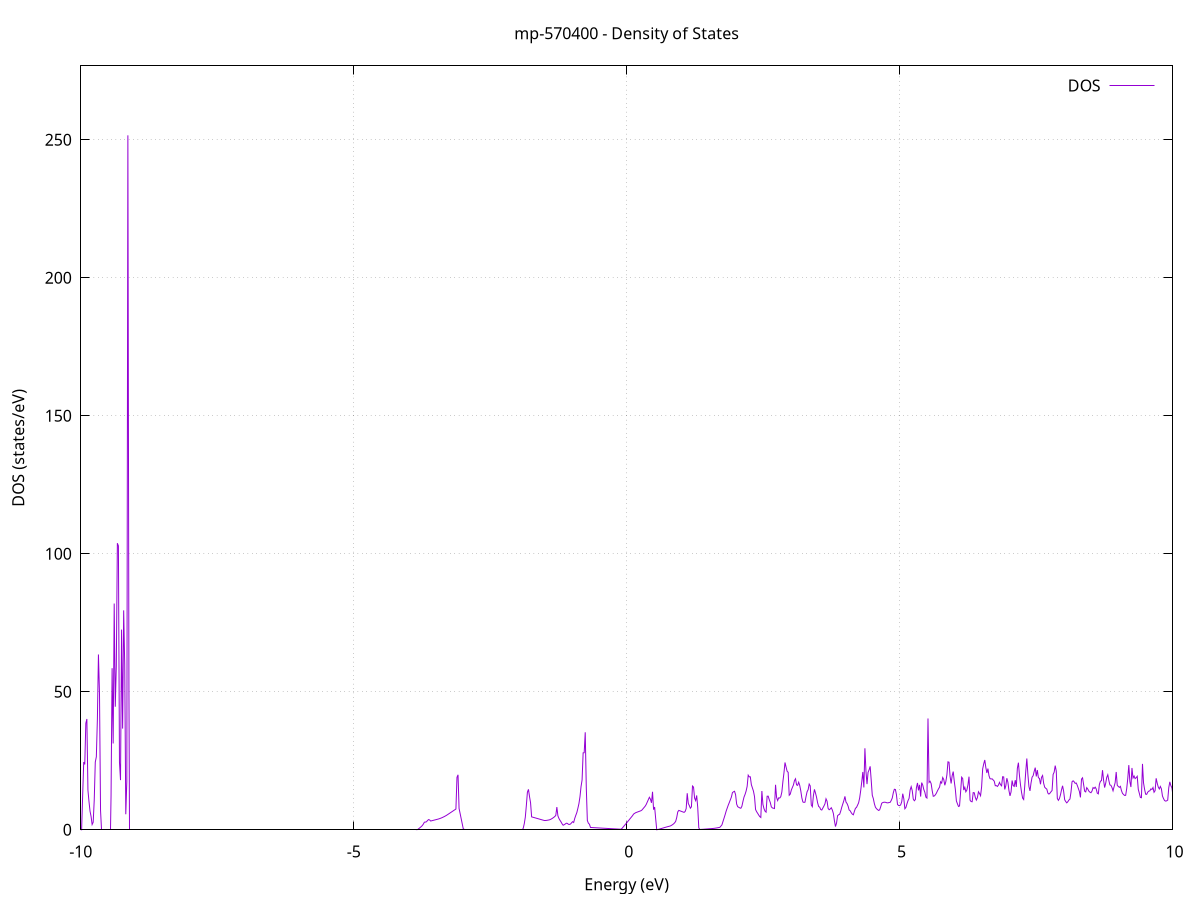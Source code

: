 set title 'mp-570400 - Density of States'
set xlabel 'Energy (eV)'
set ylabel 'DOS (states/eV)'
set grid
set xrange [-10:10]
set yrange [0:276.758]
set xzeroaxis lt -1
set terminal png size 800,600
set output 'mp-570400_dos_gnuplot.png'
plot '-' using 1:2 with lines title 'DOS'
-26.607700 0.000000
-26.588400 0.000000
-26.569100 0.000000
-26.549900 0.000000
-26.530600 0.000000
-26.511300 0.000000
-26.492100 0.000000
-26.472800 0.000000
-26.453600 0.000000
-26.434300 0.000000
-26.415000 0.000000
-26.395800 0.000000
-26.376500 0.000000
-26.357300 0.000000
-26.338000 0.000000
-26.318700 0.000000
-26.299500 0.000000
-26.280200 0.000000
-26.260900 0.000000
-26.241700 0.000000
-26.222400 0.000000
-26.203200 0.000000
-26.183900 0.000000
-26.164600 0.000000
-26.145400 0.000000
-26.126100 0.000000
-26.106900 0.000000
-26.087600 0.000000
-26.068300 0.000000
-26.049100 0.000000
-26.029800 0.000000
-26.010500 0.000000
-25.991300 0.000000
-25.972000 0.000000
-25.952800 0.000000
-25.933500 0.000000
-25.914200 0.000000
-25.895000 0.000000
-25.875700 0.000000
-25.856500 0.000000
-25.837200 0.000000
-25.817900 0.000000
-25.798700 0.000000
-25.779400 0.000000
-25.760100 0.000000
-25.740900 0.000000
-25.721600 0.000000
-25.702400 0.000000
-25.683100 0.000000
-25.663800 0.000000
-25.644600 0.000000
-25.625300 0.000000
-25.606100 0.000000
-25.586800 0.000000
-25.567500 0.000000
-25.548300 0.000000
-25.529000 0.000000
-25.509700 0.000000
-25.490500 0.000000
-25.471200 0.000000
-25.452000 0.000000
-25.432700 0.000000
-25.413400 0.000000
-25.394200 0.000000
-25.374900 0.000000
-25.355700 0.000000
-25.336400 0.000000
-25.317100 0.000000
-25.297900 0.000000
-25.278600 0.000000
-25.259300 0.000000
-25.240100 0.000000
-25.220800 0.000000
-25.201600 0.000000
-25.182300 0.000000
-25.163000 0.000000
-25.143800 0.000000
-25.124500 0.000000
-25.105300 0.000000
-25.086000 0.000000
-25.066700 0.000000
-25.047500 0.000000
-25.028200 0.000000
-25.008900 0.000000
-24.989700 0.000000
-24.970400 0.000000
-24.951200 0.000000
-24.931900 0.000000
-24.912600 0.000000
-24.893400 0.000000
-24.874100 0.000000
-24.854900 307.150800
-24.835600 0.000000
-24.816300 0.000000
-24.797100 0.000000
-24.777800 0.000000
-24.758500 0.000000
-24.739300 0.000000
-24.720000 0.000000
-24.700800 0.000000
-24.681500 0.000000
-24.662200 0.000000
-24.643000 0.000000
-24.623700 0.000000
-24.604400 49.991900
-24.585200 103.785400
-24.565900 0.000000
-24.546700 0.000000
-24.527400 0.000000
-24.508100 0.000000
-24.488900 0.000000
-24.469600 0.000000
-24.450400 0.000000
-24.431100 0.000000
-24.411800 0.000000
-24.392600 0.000000
-24.373300 0.000000
-24.354000 0.000000
-24.334800 0.000000
-24.315500 0.000000
-24.296300 0.000000
-24.277000 0.000000
-24.257700 0.000000
-24.238500 0.000000
-24.219200 0.000000
-24.200000 0.000000
-24.180700 0.000000
-24.161400 116.469100
-24.142200 0.000000
-24.122900 0.000000
-24.103600 0.000000
-24.084400 0.000000
-24.065100 0.000000
-24.045900 0.000000
-24.026600 0.000000
-24.007300 0.000000
-23.988100 0.000000
-23.968800 0.000000
-23.949600 0.000000
-23.930300 0.000000
-23.911000 0.000000
-23.891800 0.000000
-23.872500 929.191800
-23.853200 0.000000
-23.834000 0.000000
-23.814700 0.000000
-23.795500 0.000000
-23.776200 0.000000
-23.756900 0.000000
-23.737700 0.000000
-23.718400 0.000000
-23.699200 0.000000
-23.679900 0.000000
-23.660600 0.000000
-23.641400 0.000000
-23.622100 0.000000
-23.602800 0.000000
-23.583600 0.000000
-23.564300 0.000000
-23.545100 0.000000
-23.525800 0.000000
-23.506500 0.000000
-23.487300 0.000000
-23.468000 0.000000
-23.448800 0.000000
-23.429500 0.000000
-23.410200 0.000000
-23.391000 0.000000
-23.371700 0.000000
-23.352400 0.000000
-23.333200 0.000000
-23.313900 0.000000
-23.294700 0.000000
-23.275400 0.000000
-23.256100 0.000000
-23.236900 0.000000
-23.217600 0.000000
-23.198400 0.000000
-23.179100 0.000000
-23.159800 0.000000
-23.140600 0.000000
-23.121300 0.000000
-23.102000 0.000000
-23.082800 0.000000
-23.063500 0.000000
-23.044300 0.000000
-23.025000 0.000000
-23.005700 0.000000
-22.986500 0.000000
-22.967200 0.000000
-22.948000 0.000000
-22.928700 0.000000
-22.909400 0.000000
-22.890200 0.000000
-22.870900 0.000000
-22.851600 0.000000
-22.832400 0.000000
-22.813100 0.000000
-22.793900 0.000000
-22.774600 0.000000
-22.755300 0.000000
-22.736100 0.000000
-22.716800 0.000000
-22.697600 0.000000
-22.678300 0.000000
-22.659000 0.000000
-22.639800 0.000000
-22.620500 0.000000
-22.601200 0.000000
-22.582000 0.000000
-22.562700 0.000000
-22.543500 0.000000
-22.524200 0.000000
-22.504900 0.000000
-22.485700 0.000000
-22.466400 0.000000
-22.447100 0.000000
-22.427900 0.000000
-22.408600 0.000000
-22.389400 0.000000
-22.370100 0.000000
-22.350800 0.000000
-22.331600 0.000000
-22.312300 0.000000
-22.293100 0.000000
-22.273800 0.000000
-22.254500 0.000000
-22.235300 0.000000
-22.216000 0.000000
-22.196700 0.000000
-22.177500 0.000000
-22.158200 0.000000
-22.139000 0.000000
-22.119700 0.000000
-22.100400 0.000000
-22.081200 0.000000
-22.061900 0.000000
-22.042700 0.000000
-22.023400 0.000000
-22.004100 0.000000
-21.984900 0.000000
-21.965600 0.000000
-21.946300 0.000000
-21.927100 0.000000
-21.907800 0.000000
-21.888600 0.000000
-21.869300 0.000000
-21.850000 0.000000
-21.830800 0.000000
-21.811500 0.000000
-21.792300 0.000000
-21.773000 0.000000
-21.753700 0.000000
-21.734500 0.000000
-21.715200 0.000000
-21.695900 0.000000
-21.676700 0.000000
-21.657400 0.000000
-21.638200 0.000000
-21.618900 0.000000
-21.599600 0.000000
-21.580400 0.000000
-21.561100 0.000000
-21.541900 0.000000
-21.522600 0.000000
-21.503300 0.000000
-21.484100 0.000000
-21.464800 0.000000
-21.445500 0.000000
-21.426300 0.000000
-21.407000 0.000000
-21.387800 0.000000
-21.368500 0.000000
-21.349200 0.000000
-21.330000 0.000000
-21.310700 0.000000
-21.291500 0.000000
-21.272200 0.000000
-21.252900 0.000000
-21.233700 0.000000
-21.214400 0.000000
-21.195100 0.000000
-21.175900 0.000000
-21.156600 0.000000
-21.137400 0.000000
-21.118100 0.000000
-21.098800 0.000000
-21.079600 0.000000
-21.060300 0.000000
-21.041100 0.000000
-21.021800 0.000000
-21.002500 0.000000
-20.983300 0.000000
-20.964000 0.000000
-20.944700 0.000000
-20.925500 0.000000
-20.906200 0.000000
-20.887000 0.000000
-20.867700 0.000000
-20.848400 0.000000
-20.829200 0.000000
-20.809900 0.000000
-20.790700 0.000000
-20.771400 0.000000
-20.752100 0.000000
-20.732900 0.000000
-20.713600 0.000000
-20.694300 0.000000
-20.675100 0.000000
-20.655800 0.000000
-20.636600 0.000000
-20.617300 0.000000
-20.598000 0.000000
-20.578800 0.000000
-20.559500 0.000000
-20.540300 0.000000
-20.521000 0.000000
-20.501700 0.000000
-20.482500 0.000000
-20.463200 0.000000
-20.443900 0.000000
-20.424700 0.000000
-20.405400 0.000000
-20.386200 0.000000
-20.366900 0.000000
-20.347600 0.000000
-20.328400 0.000000
-20.309100 0.000000
-20.289900 0.000000
-20.270600 0.000000
-20.251300 0.000000
-20.232100 0.000000
-20.212800 0.000000
-20.193500 0.000000
-20.174300 0.000000
-20.155000 0.000000
-20.135800 0.000000
-20.116500 0.000000
-20.097200 0.000000
-20.078000 0.000000
-20.058700 0.000000
-20.039400 0.000000
-20.020200 0.000000
-20.000900 0.000000
-19.981700 0.000000
-19.962400 0.000000
-19.943100 0.000000
-19.923900 0.000000
-19.904600 0.000000
-19.885400 0.000000
-19.866100 0.000000
-19.846800 0.000000
-19.827600 0.000000
-19.808300 0.000000
-19.789000 0.000000
-19.769800 0.000000
-19.750500 0.000000
-19.731300 0.000000
-19.712000 0.000000
-19.692700 0.000000
-19.673500 0.000000
-19.654200 0.000000
-19.635000 0.000000
-19.615700 0.000000
-19.596400 0.000000
-19.577200 0.000000
-19.557900 0.000000
-19.538600 0.000000
-19.519400 0.000000
-19.500100 0.000000
-19.480900 0.000000
-19.461600 0.000000
-19.442300 0.000000
-19.423100 0.000000
-19.403800 0.000000
-19.384600 0.000000
-19.365300 0.000000
-19.346000 0.000000
-19.326800 0.000000
-19.307500 0.000000
-19.288200 0.000000
-19.269000 0.000000
-19.249700 0.000000
-19.230500 0.000000
-19.211200 0.000000
-19.191900 0.000000
-19.172700 0.000000
-19.153400 0.000000
-19.134200 0.000000
-19.114900 0.000000
-19.095600 0.000000
-19.076400 0.000000
-19.057100 0.000000
-19.037800 0.000000
-19.018600 0.000000
-18.999300 0.000000
-18.980100 0.000000
-18.960800 0.000000
-18.941500 0.000000
-18.922300 0.000000
-18.903000 0.000000
-18.883800 0.000000
-18.864500 0.000000
-18.845200 0.000000
-18.826000 0.000000
-18.806700 0.000000
-18.787400 0.000000
-18.768200 0.000000
-18.748900 0.000000
-18.729700 0.000000
-18.710400 0.000000
-18.691100 0.000000
-18.671900 0.000000
-18.652600 0.000000
-18.633400 0.000000
-18.614100 0.000000
-18.594800 0.000000
-18.575600 0.000000
-18.556300 0.000000
-18.537000 0.000000
-18.517800 0.000000
-18.498500 0.000000
-18.479300 0.000000
-18.460000 0.000000
-18.440700 0.000000
-18.421500 0.000000
-18.402200 0.000000
-18.383000 0.000000
-18.363700 0.000000
-18.344400 0.000000
-18.325200 0.000000
-18.305900 0.000000
-18.286600 0.000000
-18.267400 0.000000
-18.248100 0.000000
-18.228900 0.000000
-18.209600 0.000000
-18.190300 0.000000
-18.171100 0.000000
-18.151800 0.000000
-18.132600 0.000000
-18.113300 0.000000
-18.094000 0.000000
-18.074800 0.000000
-18.055500 0.000000
-18.036200 0.000000
-18.017000 0.000000
-17.997700 0.000000
-17.978500 0.000000
-17.959200 0.000000
-17.939900 0.000000
-17.920700 0.000000
-17.901400 0.000000
-17.882200 0.000000
-17.862900 0.000000
-17.843600 0.000000
-17.824400 0.000000
-17.805100 0.000000
-17.785800 0.000000
-17.766600 0.000000
-17.747300 0.000000
-17.728100 0.000000
-17.708800 0.000000
-17.689500 0.000000
-17.670300 0.000000
-17.651000 0.000000
-17.631700 0.000000
-17.612500 0.000000
-17.593200 0.000000
-17.574000 0.000000
-17.554700 0.000000
-17.535400 0.000000
-17.516200 0.000000
-17.496900 0.000000
-17.477700 0.000000
-17.458400 0.000000
-17.439100 0.000000
-17.419900 0.000000
-17.400600 0.000000
-17.381300 0.000000
-17.362100 0.000000
-17.342800 0.000000
-17.323600 0.000000
-17.304300 0.000000
-17.285000 0.000000
-17.265800 0.000000
-17.246500 0.000000
-17.227300 0.000000
-17.208000 0.000000
-17.188700 0.000000
-17.169500 0.000000
-17.150200 0.000000
-17.130900 0.000000
-17.111700 0.000000
-17.092400 0.000000
-17.073200 0.000000
-17.053900 0.000000
-17.034600 0.000000
-17.015400 0.000000
-16.996100 0.000000
-16.976900 0.000000
-16.957600 0.000000
-16.938300 0.000000
-16.919100 0.000000
-16.899800 0.000000
-16.880500 0.000000
-16.861300 0.000000
-16.842000 0.000000
-16.822800 0.000000
-16.803500 0.000000
-16.784200 0.000000
-16.765000 0.000000
-16.745700 0.000000
-16.726500 0.000000
-16.707200 0.000000
-16.687900 0.000000
-16.668700 0.000000
-16.649400 0.000000
-16.630100 0.000000
-16.610900 0.000000
-16.591600 0.000000
-16.572400 0.000000
-16.553100 0.000000
-16.533800 0.000000
-16.514600 0.000000
-16.495300 0.000000
-16.476100 0.000000
-16.456800 0.000000
-16.437500 0.000000
-16.418300 0.000000
-16.399000 0.000000
-16.379700 0.000000
-16.360500 0.000000
-16.341200 0.000000
-16.322000 0.000000
-16.302700 0.000000
-16.283400 0.000000
-16.264200 0.000000
-16.244900 0.000000
-16.225700 0.000000
-16.206400 0.000000
-16.187100 0.000000
-16.167900 0.000000
-16.148600 0.000000
-16.129300 0.000000
-16.110100 0.000000
-16.090800 0.000000
-16.071600 0.000000
-16.052300 0.000000
-16.033000 0.000000
-16.013800 0.000000
-15.994500 0.000000
-15.975300 0.000000
-15.956000 0.000000
-15.936700 0.000000
-15.917500 0.000000
-15.898200 0.000000
-15.878900 0.000000
-15.859700 0.000000
-15.840400 0.000000
-15.821200 0.000000
-15.801900 0.000000
-15.782600 0.000000
-15.763400 0.000000
-15.744100 0.000000
-15.724900 0.000000
-15.705600 0.000000
-15.686300 0.000000
-15.667100 0.000000
-15.647800 0.000000
-15.628500 0.000000
-15.609300 0.000000
-15.590000 0.000000
-15.570800 0.000000
-15.551500 0.000000
-15.532200 0.000000
-15.513000 0.000000
-15.493700 0.000000
-15.474400 0.000000
-15.455200 0.000000
-15.435900 0.000000
-15.416700 0.000000
-15.397400 0.000000
-15.378100 0.000000
-15.358900 0.000000
-15.339600 0.000000
-15.320400 0.000000
-15.301100 0.000000
-15.281800 0.000000
-15.262600 0.000000
-15.243300 0.000000
-15.224000 0.000000
-15.204800 0.000000
-15.185500 0.000000
-15.166300 0.000000
-15.147000 0.000000
-15.127700 0.000000
-15.108500 0.000000
-15.089200 0.000000
-15.070000 0.000000
-15.050700 0.000000
-15.031400 0.000000
-15.012200 0.000000
-14.992900 0.000000
-14.973600 0.000000
-14.954400 0.000000
-14.935100 0.000000
-14.915900 0.000000
-14.896600 0.000000
-14.877300 0.000000
-14.858100 0.000000
-14.838800 0.000000
-14.819600 0.000000
-14.800300 0.000000
-14.781000 0.000000
-14.761800 0.000000
-14.742500 0.000000
-14.723200 0.000000
-14.704000 0.000000
-14.684700 0.000000
-14.665500 0.000000
-14.646200 0.000000
-14.626900 0.000000
-14.607700 0.000000
-14.588400 0.000000
-14.569200 0.000000
-14.549900 0.000000
-14.530600 0.000000
-14.511400 0.000000
-14.492100 0.000000
-14.472800 0.000000
-14.453600 0.000000
-14.434300 0.000000
-14.415100 0.000000
-14.395800 0.000000
-14.376500 0.000000
-14.357300 0.000000
-14.338000 0.000000
-14.318800 0.000000
-14.299500 0.000000
-14.280200 0.000000
-14.261000 0.000000
-14.241700 0.000000
-14.222400 0.000000
-14.203200 0.000000
-14.183900 0.000000
-14.164700 0.000000
-14.145400 0.000000
-14.126100 0.000000
-14.106900 0.000000
-14.087600 0.000000
-14.068400 0.000000
-14.049100 0.000000
-14.029800 0.000000
-14.010600 0.000000
-13.991300 0.000000
-13.972000 0.000000
-13.952800 0.000000
-13.933500 0.000000
-13.914300 0.000000
-13.895000 0.000000
-13.875700 0.000000
-13.856500 0.000000
-13.837200 0.000000
-13.818000 0.000000
-13.798700 0.000000
-13.779400 0.000000
-13.760200 0.000000
-13.740900 0.000000
-13.721600 0.000000
-13.702400 0.000000
-13.683100 0.000000
-13.663900 0.000000
-13.644600 0.000000
-13.625300 0.000000
-13.606100 0.000000
-13.586800 0.000000
-13.567600 0.000000
-13.548300 0.000000
-13.529000 0.000000
-13.509800 0.000000
-13.490500 0.000000
-13.471200 0.000000
-13.452000 0.000000
-13.432700 0.000000
-13.413500 0.000000
-13.394200 0.000000
-13.374900 0.000000
-13.355700 0.000000
-13.336400 0.000000
-13.317200 0.000000
-13.297900 0.000000
-13.278600 0.000000
-13.259400 0.000000
-13.240100 0.000000
-13.220800 0.000000
-13.201600 0.000000
-13.182300 0.000000
-13.163100 0.000000
-13.143800 0.000000
-13.124500 0.000000
-13.105300 0.000000
-13.086000 0.000000
-13.066700 0.000000
-13.047500 0.000000
-13.028200 0.000000
-13.009000 0.000000
-12.989700 0.000000
-12.970400 0.000000
-12.951200 0.000000
-12.931900 0.000000
-12.912700 0.000000
-12.893400 0.000000
-12.874100 0.000000
-12.854900 0.000000
-12.835600 0.000000
-12.816300 0.000000
-12.797100 0.000000
-12.777800 0.000000
-12.758600 0.000000
-12.739300 0.000000
-12.720000 0.000000
-12.700800 0.000000
-12.681500 0.000000
-12.662300 0.000000
-12.643000 0.000000
-12.623700 0.000000
-12.604500 0.000000
-12.585200 0.000000
-12.565900 0.000000
-12.546700 0.000000
-12.527400 0.000000
-12.508200 0.000000
-12.488900 0.000000
-12.469600 0.000000
-12.450400 0.000000
-12.431100 0.000000
-12.411900 0.000000
-12.392600 0.000000
-12.373300 0.000000
-12.354100 0.000000
-12.334800 0.000000
-12.315500 0.000000
-12.296300 0.000000
-12.277000 0.000000
-12.257800 0.000000
-12.238500 0.000000
-12.219200 0.000000
-12.200000 0.000000
-12.180700 0.000000
-12.161500 0.000000
-12.142200 0.000000
-12.122900 0.000000
-12.103700 0.000000
-12.084400 0.000000
-12.065100 0.000000
-12.045900 0.000000
-12.026600 0.000000
-12.007400 0.000000
-11.988100 0.000000
-11.968800 0.000000
-11.949600 0.000000
-11.930300 0.000000
-11.911100 0.000000
-11.891800 0.000000
-11.872500 0.000000
-11.853300 0.000000
-11.834000 0.000000
-11.814700 0.000000
-11.795500 0.000000
-11.776200 0.000000
-11.757000 0.000000
-11.737700 0.000000
-11.718400 0.000000
-11.699200 0.000000
-11.679900 0.000000
-11.660700 0.000000
-11.641400 0.000000
-11.622100 0.000000
-11.602900 0.000000
-11.583600 0.000000
-11.564300 0.000000
-11.545100 0.000000
-11.525800 0.000000
-11.506600 0.000000
-11.487300 0.000000
-11.468000 0.000000
-11.448800 0.000000
-11.429500 0.000000
-11.410300 0.000000
-11.391000 0.000000
-11.371700 0.000000
-11.352500 0.000000
-11.333200 0.000000
-11.313900 0.000000
-11.294700 0.000000
-11.275400 0.000000
-11.256200 0.000000
-11.236900 0.000000
-11.217600 0.000000
-11.198400 0.000000
-11.179100 0.000000
-11.159900 0.000000
-11.140600 0.000000
-11.121300 0.000000
-11.102100 0.000000
-11.082800 0.000000
-11.063500 0.000000
-11.044300 0.000000
-11.025000 0.000000
-11.005800 0.000000
-10.986500 0.000000
-10.967200 0.000000
-10.948000 0.000000
-10.928700 0.000000
-10.909500 0.000000
-10.890200 0.000000
-10.870900 0.000000
-10.851700 0.000000
-10.832400 0.000000
-10.813100 0.000000
-10.793900 0.000000
-10.774600 0.000000
-10.755400 0.000000
-10.736100 0.000000
-10.716800 0.000000
-10.697600 0.000000
-10.678300 0.000000
-10.659000 0.000000
-10.639800 0.000000
-10.620500 0.000000
-10.601300 0.000000
-10.582000 0.000000
-10.562700 0.000000
-10.543500 0.000000
-10.524200 0.000000
-10.505000 0.000000
-10.485700 0.000000
-10.466400 0.000000
-10.447200 0.000000
-10.427900 0.000000
-10.408600 0.000000
-10.389400 0.000000
-10.370100 0.000000
-10.350900 0.000000
-10.331600 0.000000
-10.312300 0.000000
-10.293100 0.000000
-10.273800 66.812600
-10.254600 114.454100
-10.235300 80.436700
-10.216000 33.371400
-10.196800 65.321400
-10.177500 39.418500
-10.158200 85.890500
-10.139000 55.835000
-10.119700 29.861700
-10.100500 40.066600
-10.081200 17.616000
-10.061900 15.913800
-10.042700 12.162500
-10.023400 4.738500
-10.004200 0.000000
-9.984900 0.000000
-9.965600 12.662600
-9.946400 24.521800
-9.927100 23.685000
-9.907800 38.571000
-9.888600 40.134900
-9.869300 14.375500
-9.850100 10.294600
-9.830800 6.732600
-9.811500 4.815900
-9.792300 1.900100
-9.773000 2.699000
-9.753800 10.724100
-9.734500 24.519000
-9.715200 26.430200
-9.696000 40.064400
-9.676700 63.517000
-9.657400 49.603900
-9.638200 6.983400
-9.618900 0.000000
-9.599700 0.000000
-9.580400 0.000000
-9.561100 0.000000
-9.541900 0.000000
-9.522600 0.000000
-9.503400 0.000000
-9.484100 0.000000
-9.464800 0.000000
-9.445600 12.372900
-9.426300 58.546600
-9.407000 31.278000
-9.387800 81.953400
-9.368500 44.587200
-9.349300 59.390500
-9.330000 103.829200
-9.310700 102.850300
-9.291500 24.453600
-9.272200 17.985700
-9.253000 72.531800
-9.233700 36.652900
-9.214400 79.493600
-9.195200 59.834400
-9.175900 5.624100
-9.156600 17.484700
-9.137400 251.597900
-9.118100 51.237000
-9.098900 0.000000
-9.079600 0.000000
-9.060300 0.000000
-9.041100 0.000000
-9.021800 0.000000
-9.002600 0.000000
-8.983300 0.000000
-8.964000 0.000000
-8.944800 0.000000
-8.925500 0.000000
-8.906200 0.000000
-8.887000 0.000000
-8.867700 0.000000
-8.848500 0.000000
-8.829200 0.000000
-8.809900 0.000000
-8.790700 0.000000
-8.771400 0.000000
-8.752200 0.000000
-8.732900 0.000000
-8.713600 0.000000
-8.694400 0.000000
-8.675100 0.000000
-8.655800 0.000000
-8.636600 0.000000
-8.617300 0.000000
-8.598100 0.000000
-8.578800 0.000000
-8.559500 0.000000
-8.540300 0.000000
-8.521000 0.000000
-8.501700 0.000000
-8.482500 0.000000
-8.463200 0.000000
-8.444000 0.000000
-8.424700 0.000000
-8.405400 0.000000
-8.386200 0.000000
-8.366900 0.000000
-8.347700 0.000000
-8.328400 0.000000
-8.309100 0.000000
-8.289900 0.000000
-8.270600 0.000000
-8.251300 0.000000
-8.232100 0.000000
-8.212800 0.000000
-8.193600 0.000000
-8.174300 0.000000
-8.155000 0.000000
-8.135800 0.000000
-8.116500 0.000000
-8.097300 0.000000
-8.078000 0.000000
-8.058700 0.000000
-8.039500 0.000000
-8.020200 0.000000
-8.000900 0.000000
-7.981700 0.000000
-7.962400 0.000000
-7.943200 0.000000
-7.923900 0.000000
-7.904600 0.000000
-7.885400 0.000000
-7.866100 0.000000
-7.846900 0.000000
-7.827600 0.000000
-7.808300 0.000000
-7.789100 0.000000
-7.769800 0.000000
-7.750500 0.000000
-7.731300 0.000000
-7.712000 0.000000
-7.692800 0.000000
-7.673500 0.000000
-7.654200 0.000000
-7.635000 0.000000
-7.615700 0.000000
-7.596500 0.000000
-7.577200 0.000000
-7.557900 0.000000
-7.538700 0.000000
-7.519400 0.000000
-7.500100 0.000000
-7.480900 0.000000
-7.461600 0.000000
-7.442400 0.000000
-7.423100 0.000000
-7.403800 0.000000
-7.384600 0.000000
-7.365300 0.000000
-7.346100 0.000000
-7.326800 0.000000
-7.307500 0.000000
-7.288300 0.000000
-7.269000 0.000000
-7.249700 0.000000
-7.230500 0.000000
-7.211200 0.000000
-7.192000 0.000000
-7.172700 0.000000
-7.153400 0.000000
-7.134200 0.000000
-7.114900 0.000000
-7.095700 0.000000
-7.076400 0.000000
-7.057100 0.000000
-7.037900 0.000000
-7.018600 0.000000
-6.999300 0.000000
-6.980100 0.000000
-6.960800 0.000000
-6.941600 0.000000
-6.922300 0.000000
-6.903000 0.000000
-6.883800 0.000000
-6.864500 0.000000
-6.845300 0.000000
-6.826000 0.000000
-6.806700 0.000000
-6.787500 0.000000
-6.768200 0.000000
-6.748900 0.000000
-6.729700 0.000000
-6.710400 0.000000
-6.691200 0.000000
-6.671900 0.000000
-6.652600 0.000000
-6.633400 0.000000
-6.614100 0.000000
-6.594900 0.000000
-6.575600 0.000000
-6.556300 0.000000
-6.537100 0.000000
-6.517800 0.000000
-6.498500 0.000000
-6.479300 0.000000
-6.460000 0.000000
-6.440800 0.000000
-6.421500 0.000000
-6.402200 0.000000
-6.383000 0.000000
-6.363700 0.000000
-6.344500 0.000000
-6.325200 0.000000
-6.305900 0.000000
-6.286700 0.000000
-6.267400 0.000000
-6.248100 0.000000
-6.228900 0.000000
-6.209600 0.000000
-6.190400 0.000000
-6.171100 0.000000
-6.151800 0.000000
-6.132600 0.000000
-6.113300 0.000000
-6.094000 0.000000
-6.074800 0.000000
-6.055500 0.000000
-6.036300 0.000000
-6.017000 0.000000
-5.997700 0.000000
-5.978500 0.000000
-5.959200 0.000000
-5.940000 0.000000
-5.920700 0.000000
-5.901400 0.000000
-5.882200 0.000000
-5.862900 0.000000
-5.843600 0.000000
-5.824400 0.000000
-5.805100 0.000000
-5.785900 0.000000
-5.766600 0.000000
-5.747300 0.000000
-5.728100 0.000000
-5.708800 0.000000
-5.689600 0.000000
-5.670300 0.000000
-5.651000 0.000000
-5.631800 0.000000
-5.612500 0.000000
-5.593200 0.000000
-5.574000 0.000000
-5.554700 0.000000
-5.535500 0.000000
-5.516200 0.000000
-5.496900 0.000000
-5.477700 0.000000
-5.458400 0.000000
-5.439200 0.000000
-5.419900 0.000000
-5.400600 0.000000
-5.381400 0.000000
-5.362100 0.000000
-5.342800 0.000000
-5.323600 0.000000
-5.304300 0.000000
-5.285100 0.000000
-5.265800 0.000000
-5.246500 0.000000
-5.227300 0.000000
-5.208000 0.000000
-5.188800 0.000000
-5.169500 0.000000
-5.150200 0.000000
-5.131000 0.000000
-5.111700 0.000000
-5.092400 0.000000
-5.073200 0.000000
-5.053900 0.000000
-5.034700 0.000000
-5.015400 0.000000
-4.996100 0.000000
-4.976900 0.000000
-4.957600 0.000000
-4.938400 0.000000
-4.919100 0.000000
-4.899800 0.000000
-4.880600 0.000000
-4.861300 0.000000
-4.842000 0.000000
-4.822800 0.000000
-4.803500 0.000000
-4.784300 0.000000
-4.765000 0.000000
-4.745700 0.000000
-4.726500 0.000000
-4.707200 0.000000
-4.688000 0.000000
-4.668700 0.000000
-4.649400 0.000000
-4.630200 0.000000
-4.610900 0.000000
-4.591600 0.000000
-4.572400 0.000000
-4.553100 0.000000
-4.533900 0.000000
-4.514600 0.000000
-4.495300 0.000000
-4.476100 0.000000
-4.456800 0.000000
-4.437600 0.000000
-4.418300 0.000000
-4.399000 0.000000
-4.379800 0.000000
-4.360500 0.000000
-4.341200 0.000000
-4.322000 0.000000
-4.302700 0.000000
-4.283500 0.000000
-4.264200 0.000000
-4.244900 0.000000
-4.225700 0.000000
-4.206400 0.000000
-4.187200 0.000000
-4.167900 0.000000
-4.148600 0.000000
-4.129400 0.000000
-4.110100 0.000000
-4.090800 0.000000
-4.071600 0.000000
-4.052300 0.000000
-4.033100 0.000000
-4.013800 0.000000
-3.994500 0.000000
-3.975300 0.000000
-3.956000 0.000000
-3.936700 0.000000
-3.917500 0.000000
-3.898200 0.000000
-3.879000 0.000000
-3.859700 0.000000
-3.840400 0.032000
-3.821200 0.208400
-3.801900 0.504000
-3.782700 0.820700
-3.763400 1.137600
-3.744100 1.520200
-3.724900 2.047800
-3.705600 2.750500
-3.686300 2.791800
-3.667100 2.900400
-3.647800 3.359300
-3.628600 3.696500
-3.609300 3.557900
-3.590000 3.170200
-3.570800 3.269100
-3.551500 3.368000
-3.532300 3.466800
-3.513000 3.565700
-3.493700 3.664600
-3.474500 3.763500
-3.455200 3.862300
-3.435900 3.980400
-3.416700 4.117300
-3.397400 4.259400
-3.378200 4.427800
-3.358900 4.609300
-3.339600 4.796900
-3.320400 5.004700
-3.301100 5.222100
-3.281900 5.470900
-3.262600 5.726500
-3.243300 5.982100
-3.224100 6.237700
-3.204800 6.493400
-3.185500 6.749200
-3.166300 7.004900
-3.147000 7.260800
-3.127800 7.516600
-3.108500 19.002400
-3.089200 19.918100
-3.070000 7.738200
-3.050700 5.891800
-3.031500 4.044500
-3.012200 2.196400
-2.992900 0.347300
-2.973700 0.000000
-2.954400 0.000000
-2.935100 0.000000
-2.915900 0.000000
-2.896600 0.000000
-2.877400 0.000000
-2.858100 0.000000
-2.838800 0.000000
-2.819600 0.000000
-2.800300 0.000000
-2.781100 0.000000
-2.761800 0.000000
-2.742500 0.000000
-2.723300 0.000000
-2.704000 0.000000
-2.684700 0.000000
-2.665500 0.000000
-2.646200 0.000000
-2.627000 0.000000
-2.607700 0.000000
-2.588400 0.000000
-2.569200 0.000000
-2.549900 0.000000
-2.530700 0.000000
-2.511400 0.000000
-2.492100 0.000000
-2.472900 0.000000
-2.453600 0.000000
-2.434300 0.000000
-2.415100 0.000000
-2.395800 0.000000
-2.376600 0.000000
-2.357300 0.000000
-2.338000 0.000000
-2.318800 0.000000
-2.299500 0.000000
-2.280300 0.000000
-2.261000 0.000000
-2.241700 0.000000
-2.222500 0.000000
-2.203200 0.000000
-2.183900 0.000000
-2.164700 0.000000
-2.145400 0.000000
-2.126200 0.000000
-2.106900 0.000000
-2.087600 0.000000
-2.068400 0.000000
-2.049100 0.000000
-2.029900 0.000000
-2.010600 0.000000
-1.991300 0.000000
-1.972100 0.000000
-1.952800 0.000000
-1.933500 0.000000
-1.914300 0.000000
-1.895000 0.536700
-1.875800 2.155000
-1.856500 4.559100
-1.837200 8.867700
-1.818000 13.614800
-1.798700 14.636200
-1.779500 12.028700
-1.760200 9.786700
-1.740900 4.682000
-1.721700 4.572600
-1.702400 4.463200
-1.683100 4.353800
-1.663900 4.244400
-1.644600 4.134900
-1.625400 4.025500
-1.606100 3.916100
-1.586800 3.806700
-1.567600 3.697300
-1.548300 3.587800
-1.529000 3.478400
-1.509800 3.373600
-1.490500 3.359400
-1.471300 3.389100
-1.452000 3.455200
-1.432700 3.522200
-1.413500 3.604400
-1.394200 3.760800
-1.375000 3.965600
-1.355700 4.209300
-1.336400 4.484700
-1.317200 4.791800
-1.297900 5.209300
-1.278600 8.220000
-1.259400 5.064000
-1.240100 4.097000
-1.220900 3.426700
-1.201600 2.830500
-1.182300 2.145600
-1.163100 1.645300
-1.143800 1.847100
-1.124600 2.091000
-1.105300 2.377000
-1.086000 2.309400
-1.066800 1.982100
-1.047500 1.929600
-1.028200 2.084600
-1.009000 2.523400
-0.989700 2.935000
-0.970500 2.651300
-0.951200 4.093300
-0.931900 5.213500
-0.912700 6.226200
-0.893400 7.767000
-0.874200 9.474900
-0.854900 12.002200
-0.835600 15.627300
-0.816400 18.022000
-0.797100 27.863100
-0.777800 27.920200
-0.758600 35.328400
-0.739300 15.262100
-0.720100 3.367000
-0.700800 2.376400
-0.681500 2.005700
-0.662300 0.838900
-0.643000 0.816600
-0.623800 0.794300
-0.604500 0.772000
-0.585200 0.749700
-0.566000 0.727400
-0.546700 0.705200
-0.527400 0.682900
-0.508200 0.660600
-0.488900 0.638300
-0.469700 0.616000
-0.450400 0.593700
-0.431100 0.571400
-0.411900 0.549100
-0.392600 0.526800
-0.373400 0.504500
-0.354100 0.482300
-0.334800 0.460000
-0.315600 0.437700
-0.296300 0.415400
-0.277000 0.393100
-0.257800 0.370800
-0.238500 0.348600
-0.219300 0.326300
-0.200000 0.304000
-0.180700 0.281700
-0.161500 0.259500
-0.142200 0.237200
-0.123000 0.214900
-0.103700 0.192600
-0.084400 0.506100
-0.065200 0.962200
-0.045900 1.418200
-0.026600 1.874300
-0.007400 2.330300
0.011900 2.788500
0.031100 3.251500
0.050400 3.717600
0.069700 4.185700
0.088900 4.653800
0.108200 5.124900
0.127400 5.693100
0.146700 5.951600
0.166000 6.196800
0.185200 6.338400
0.204500 6.479900
0.223800 6.621500
0.243000 6.763100
0.262300 6.904700
0.281500 7.182000
0.300800 7.637300
0.320100 8.092500
0.339300 8.547700
0.358600 9.173100
0.377800 10.038500
0.397100 10.903800
0.416400 11.769000
0.435600 11.111500
0.454900 9.762100
0.474200 13.759000
0.493400 7.295600
0.512700 8.236600
0.531900 4.009200
0.551200 0.007400
0.570500 0.079100
0.589700 0.191400
0.609000 0.303500
0.628200 0.415300
0.647500 0.526900
0.666800 0.638200
0.686000 0.749200
0.705300 0.860100
0.724600 0.970600
0.743800 1.080900
0.763100 1.191000
0.782300 1.278000
0.801600 1.394200
0.820900 1.601100
0.840100 1.844200
0.859400 2.131900
0.878700 2.515000
0.897900 3.037900
0.917200 4.433200
0.936400 6.472800
0.955700 7.022500
0.975000 6.880800
0.994200 6.734800
1.013500 6.590100
1.032700 6.446800
1.052000 6.304900
1.071300 6.620600
1.090500 7.677600
1.109800 13.239400
1.129100 9.554300
1.148300 8.767200
1.167600 7.815600
1.186800 8.318400
1.206100 15.848300
1.225400 15.457200
1.244600 11.479300
1.263900 10.588300
1.283100 12.435500
1.302400 8.065100
1.321700 0.706100
1.340900 0.113000
1.360200 0.132400
1.379500 0.153300
1.398700 0.178200
1.418000 0.208800
1.437200 0.239500
1.456500 0.270400
1.475800 0.301400
1.495000 0.332500
1.514300 0.363800
1.533500 0.395300
1.552800 0.426900
1.572100 0.458600
1.591300 0.490400
1.610600 0.543400
1.629900 0.602000
1.649100 0.665600
1.668400 0.733900
1.687600 0.807100
1.706900 0.885100
1.726200 1.314000
1.745400 1.765500
1.764700 2.985600
1.783900 4.183500
1.803200 5.405000
1.822500 6.732000
1.841700 7.827700
1.861000 8.901400
1.880300 9.855300
1.899500 10.846700
1.918800 11.836200
1.938000 13.463500
1.957300 13.763300
1.976600 13.946900
1.995800 12.712800
2.015100 9.308300
2.034300 8.375200
2.053600 8.138000
2.072900 7.920800
2.092100 7.798100
2.111400 8.521600
2.130700 10.261800
2.149900 11.833400
2.169200 12.807400
2.188400 14.013600
2.207700 15.740700
2.227000 19.782000
2.246200 19.181800
2.265500 19.190500
2.284700 16.337900
2.304000 15.165600
2.323300 13.996500
2.342500 12.009800
2.361800 7.348700
2.381100 6.550800
2.400300 5.968100
2.419600 5.323100
2.438800 4.772000
2.458100 4.458700
2.477400 14.046600
2.496600 9.192500
2.515900 7.664200
2.535100 6.744700
2.554400 6.384600
2.573700 12.151500
2.592900 12.182900
2.612200 10.922600
2.631500 9.874000
2.650700 8.312900
2.670000 7.914900
2.689200 7.804800
2.708500 7.696600
2.727800 16.296600
2.747000 11.704700
2.766300 10.586000
2.785500 11.579200
2.804800 11.486200
2.824100 12.007400
2.843300 13.682600
2.862600 17.467700
2.881900 20.586200
2.901100 24.379600
2.920400 22.751400
2.939600 21.205100
2.958900 20.814100
2.978200 12.512300
2.997400 12.908200
3.016700 14.370700
3.036000 15.329000
3.055200 16.202500
3.074500 17.819700
3.093700 18.471200
3.113000 16.269600
3.132300 16.101100
3.151500 17.220300
3.170800 16.073800
3.190000 14.151100
3.209300 11.586100
3.228600 10.084700
3.247800 9.914400
3.267100 10.000600
3.286400 12.058700
3.305600 13.777200
3.324900 14.529400
3.344100 16.563600
3.363400 15.897300
3.382700 8.965000
3.401900 8.368900
3.421200 12.338300
3.440400 14.635600
3.459700 13.319600
3.479000 11.787500
3.498200 9.782500
3.517500 8.454100
3.536800 8.162100
3.556000 7.322700
3.575300 7.158000
3.594500 7.876700
3.613800 8.595400
3.633100 9.382600
3.652300 11.223600
3.671600 10.356000
3.690800 7.759800
3.710100 7.262600
3.729400 7.529100
3.748600 7.989000
3.767900 7.175300
3.787200 5.899900
3.806400 3.282400
3.825700 1.163600
3.844900 2.393400
3.864200 5.085200
3.883500 5.439100
3.902700 5.634000
3.922000 6.764600
3.941200 8.194600
3.960500 9.381100
3.979800 10.581000
3.999000 12.094700
4.018300 10.049000
4.037600 9.502900
4.056800 8.565700
4.076100 7.168500
4.095300 6.881800
4.114600 6.194900
4.133900 5.672500
4.153100 5.424700
4.172400 6.698400
4.191600 7.782900
4.210900 8.101700
4.230200 8.918600
4.249400 9.753200
4.268700 11.497100
4.288000 14.215200
4.307200 17.381500
4.326500 20.932400
4.345700 15.335900
4.365000 29.524900
4.384300 21.117100
4.403500 16.542400
4.422800 20.806800
4.442000 21.728000
4.461300 22.978100
4.480600 17.886600
4.499800 12.523500
4.519100 11.303000
4.538400 9.440500
4.557600 8.184900
4.576900 7.642900
4.596100 7.303900
4.615400 7.000800
4.634700 7.204400
4.653900 8.313500
4.673200 9.613700
4.692400 9.861300
4.711700 9.969300
4.731000 9.992900
4.750200 9.909000
4.769500 9.760100
4.788800 9.751700
4.808000 9.887400
4.827300 9.933100
4.846500 10.595200
4.865800 11.498100
4.885100 13.400100
4.904300 14.676100
4.923600 14.596000
4.942800 12.681400
4.962100 9.164800
4.981400 8.809000
5.000600 8.730100
5.019900 9.015200
5.039200 10.134100
5.058400 13.069000
5.077700 11.236300
5.096900 7.607900
5.116200 8.082600
5.135500 9.419300
5.154700 10.554400
5.174000 11.382900
5.193200 14.388900
5.212500 15.620200
5.231800 14.210200
5.251000 11.102700
5.270300 10.514000
5.289600 10.958400
5.308800 15.282300
5.328100 16.967400
5.347300 14.266300
5.366600 16.281000
5.385900 12.023200
5.405100 17.082500
5.424400 16.206200
5.443700 14.588800
5.462900 13.611000
5.482200 11.813400
5.501400 11.492400
5.520700 40.316400
5.540000 17.153600
5.559200 17.574600
5.578500 16.724800
5.597700 14.141700
5.617000 12.131600
5.636300 12.251800
5.655500 12.650900
5.674800 13.281300
5.694100 14.103900
5.713300 14.832200
5.732600 15.466300
5.751800 17.412000
5.771100 16.917800
5.790400 18.936900
5.809600 18.213100
5.828900 16.123100
5.848100 17.488000
5.867400 19.959800
5.886700 24.610700
5.905900 24.481700
5.925200 19.364900
5.944500 16.771600
5.963700 19.618500
5.983000 21.083400
6.002200 17.558100
6.021500 14.661200
6.040800 10.458000
6.060000 9.407100
6.079300 8.452400
6.098500 8.617200
6.117800 13.610500
6.137100 19.067200
6.156300 18.580900
6.175600 14.382600
6.194900 15.390400
6.214100 13.758900
6.233400 14.417400
6.252600 16.285700
6.271900 19.239100
6.291200 10.721400
6.310400 10.227600
6.329700 10.146600
6.348900 13.467200
6.368200 13.413500
6.387500 11.729000
6.406700 10.765800
6.426000 11.654200
6.445300 13.771800
6.464500 13.149000
6.483800 12.331500
6.503000 15.540800
6.522300 22.067500
6.541600 23.861200
6.560800 25.284500
6.580100 22.581000
6.599300 20.584500
6.618600 22.165500
6.637900 19.592100
6.657100 18.518100
6.676400 18.410600
6.695700 18.451800
6.714900 18.046600
6.734200 17.614200
6.753400 15.961900
6.772700 15.998800
6.792000 15.690900
6.811200 16.191300
6.830500 17.162900
6.849700 16.318100
6.869000 15.925300
6.888300 19.218600
6.907500 19.143600
6.926800 14.610900
6.946100 15.920500
6.965300 18.683300
6.984600 17.193800
7.003800 14.210900
7.023100 12.282400
7.042400 13.729100
7.061600 17.857500
7.080900 16.023500
7.100100 15.712900
7.119400 17.988900
7.138700 15.528700
7.157900 22.274100
7.177200 24.306900
7.196500 19.613700
7.215700 16.203500
7.235000 13.519500
7.254200 11.471500
7.273500 10.955100
7.292800 15.760400
7.312000 21.210700
7.331300 25.823400
7.350500 20.085100
7.369800 15.674000
7.389100 14.081600
7.408300 16.952700
7.427600 19.052800
7.446900 19.580200
7.466100 21.158700
7.485400 22.513200
7.504600 19.324200
7.523900 21.641800
7.543200 18.855400
7.562400 18.610700
7.581700 16.485400
7.600900 19.014600
7.620200 19.660800
7.639500 16.863200
7.658700 15.421500
7.678000 15.023300
7.697300 14.731200
7.716500 13.273800
7.735800 12.928700
7.755000 13.245900
7.774300 13.775500
7.793600 14.219000
7.812800 20.012500
7.832100 20.872200
7.851400 23.246800
7.870600 21.269100
7.889900 11.348400
7.909100 10.666400
7.928400 11.305400
7.947700 12.649700
7.966900 14.460000
7.986200 15.945100
8.005400 13.974800
8.024700 10.875900
8.044000 10.225200
8.063200 9.749500
8.082500 10.167300
8.101800 10.757500
8.121000 11.122100
8.140300 13.630400
8.159500 17.401100
8.178800 17.747300
8.198100 17.396600
8.217300 16.808900
8.236600 16.935600
8.255800 16.064400
8.275100 14.980200
8.294400 13.870600
8.313600 11.730300
8.332900 18.355700
8.352200 18.821200
8.371400 16.426500
8.390700 13.973800
8.409900 13.719600
8.429200 15.262400
8.448500 14.730800
8.467700 13.998600
8.487000 13.623100
8.506200 13.422300
8.525500 14.028900
8.544800 15.289400
8.564000 14.971400
8.583300 15.440600
8.602600 14.784300
8.621800 13.263900
8.641100 13.007900
8.660300 16.424000
8.679600 17.582100
8.698900 17.827400
8.718100 21.598300
8.737400 17.961700
8.756600 15.287900
8.775900 16.836800
8.795200 18.983700
8.814400 19.934700
8.833700 17.884500
8.853000 16.244700
8.872200 16.107800
8.891500 15.283100
8.910700 14.122500
8.930000 15.623000
8.949300 17.056700
8.968500 20.950000
8.987800 16.125100
9.007000 15.694700
9.026300 15.366500
9.045600 15.732100
9.064800 14.205400
9.084100 13.182200
9.103400 12.774300
9.122600 12.434300
9.141900 12.480000
9.161100 14.918900
9.180400 18.547300
9.199700 23.436500
9.218900 17.491300
9.238200 15.491400
9.257400 22.391600
9.276700 18.761100
9.296000 19.479000
9.315200 18.540100
9.334500 18.881300
9.353800 19.381500
9.373000 14.657600
9.392300 13.203200
9.411500 11.721900
9.430800 11.612400
9.450100 23.864600
9.469300 16.999700
9.488600 14.662800
9.507800 12.893800
9.527100 12.838500
9.546400 13.622000
9.565600 14.002400
9.584900 14.110600
9.604200 14.808300
9.623400 14.593200
9.642700 15.308200
9.661900 13.588700
9.681200 14.153000
9.700500 18.648600
9.719700 16.895500
9.739000 15.498500
9.758200 14.786200
9.777500 15.694400
9.796800 14.811300
9.816000 12.254700
9.835300 11.311300
9.854600 10.591900
9.873800 10.383100
9.893100 10.487200
9.912300 10.747100
9.931600 15.231800
9.950900 17.364200
9.970100 15.990900
9.989400 15.209300
10.008700 12.356400
10.027900 11.204300
10.047200 11.755300
10.066400 9.369000
10.085700 5.745300
10.105000 3.148200
10.124200 1.708100
10.143500 0.712700
10.162700 0.017000
10.182000 0.000000
10.201300 0.000000
10.220500 0.000000
10.239800 0.000000
10.259100 0.000000
10.278300 0.000000
10.297600 0.000000
10.316800 0.000000
10.336100 0.000000
10.355400 0.000000
10.374600 0.000000
10.393900 0.000000
10.413100 0.000000
10.432400 0.000000
10.451700 0.000000
10.470900 0.000000
10.490200 0.000000
10.509500 0.000000
10.528700 0.000000
10.548000 0.000000
10.567200 0.000000
10.586500 0.000000
10.605800 0.000000
10.625000 0.000000
10.644300 0.000000
10.663500 0.000000
10.682800 0.000000
10.702100 0.000000
10.721300 0.000000
10.740600 0.000000
10.759900 0.000000
10.779100 0.000000
10.798400 0.000000
10.817600 0.000000
10.836900 0.000000
10.856200 0.000000
10.875400 0.000000
10.894700 0.000000
10.913900 0.000000
10.933200 0.000000
10.952500 0.000000
10.971700 0.000000
10.991000 0.000000
11.010300 0.000000
11.029500 0.000000
11.048800 0.000000
11.068000 0.000000
11.087300 0.000000
11.106600 0.000000
11.125800 0.000000
11.145100 0.000000
11.164300 0.000000
11.183600 0.000000
11.202900 0.000000
11.222100 0.000000
11.241400 0.000000
11.260700 0.000000
11.279900 0.000000
11.299200 0.000000
11.318400 0.000000
11.337700 0.000000
11.357000 0.000000
11.376200 0.000000
11.395500 0.000000
11.414700 0.000000
11.434000 0.000000
11.453300 0.000000
11.472500 0.000000
11.491800 0.000000
11.511100 0.000000
11.530300 0.000000
11.549600 0.000000
11.568800 0.000000
11.588100 0.000000
11.607400 0.000000
11.626600 0.000000
11.645900 0.000000
11.665100 0.000000
11.684400 0.000000
11.703700 0.000000
11.722900 0.000000
11.742200 0.000000
11.761500 0.000000
11.780700 0.000000
11.800000 0.000000
11.819200 0.000000
11.838500 0.000000
11.857800 0.000000
11.877000 0.000000
11.896300 0.000000
11.915500 0.000000
e
